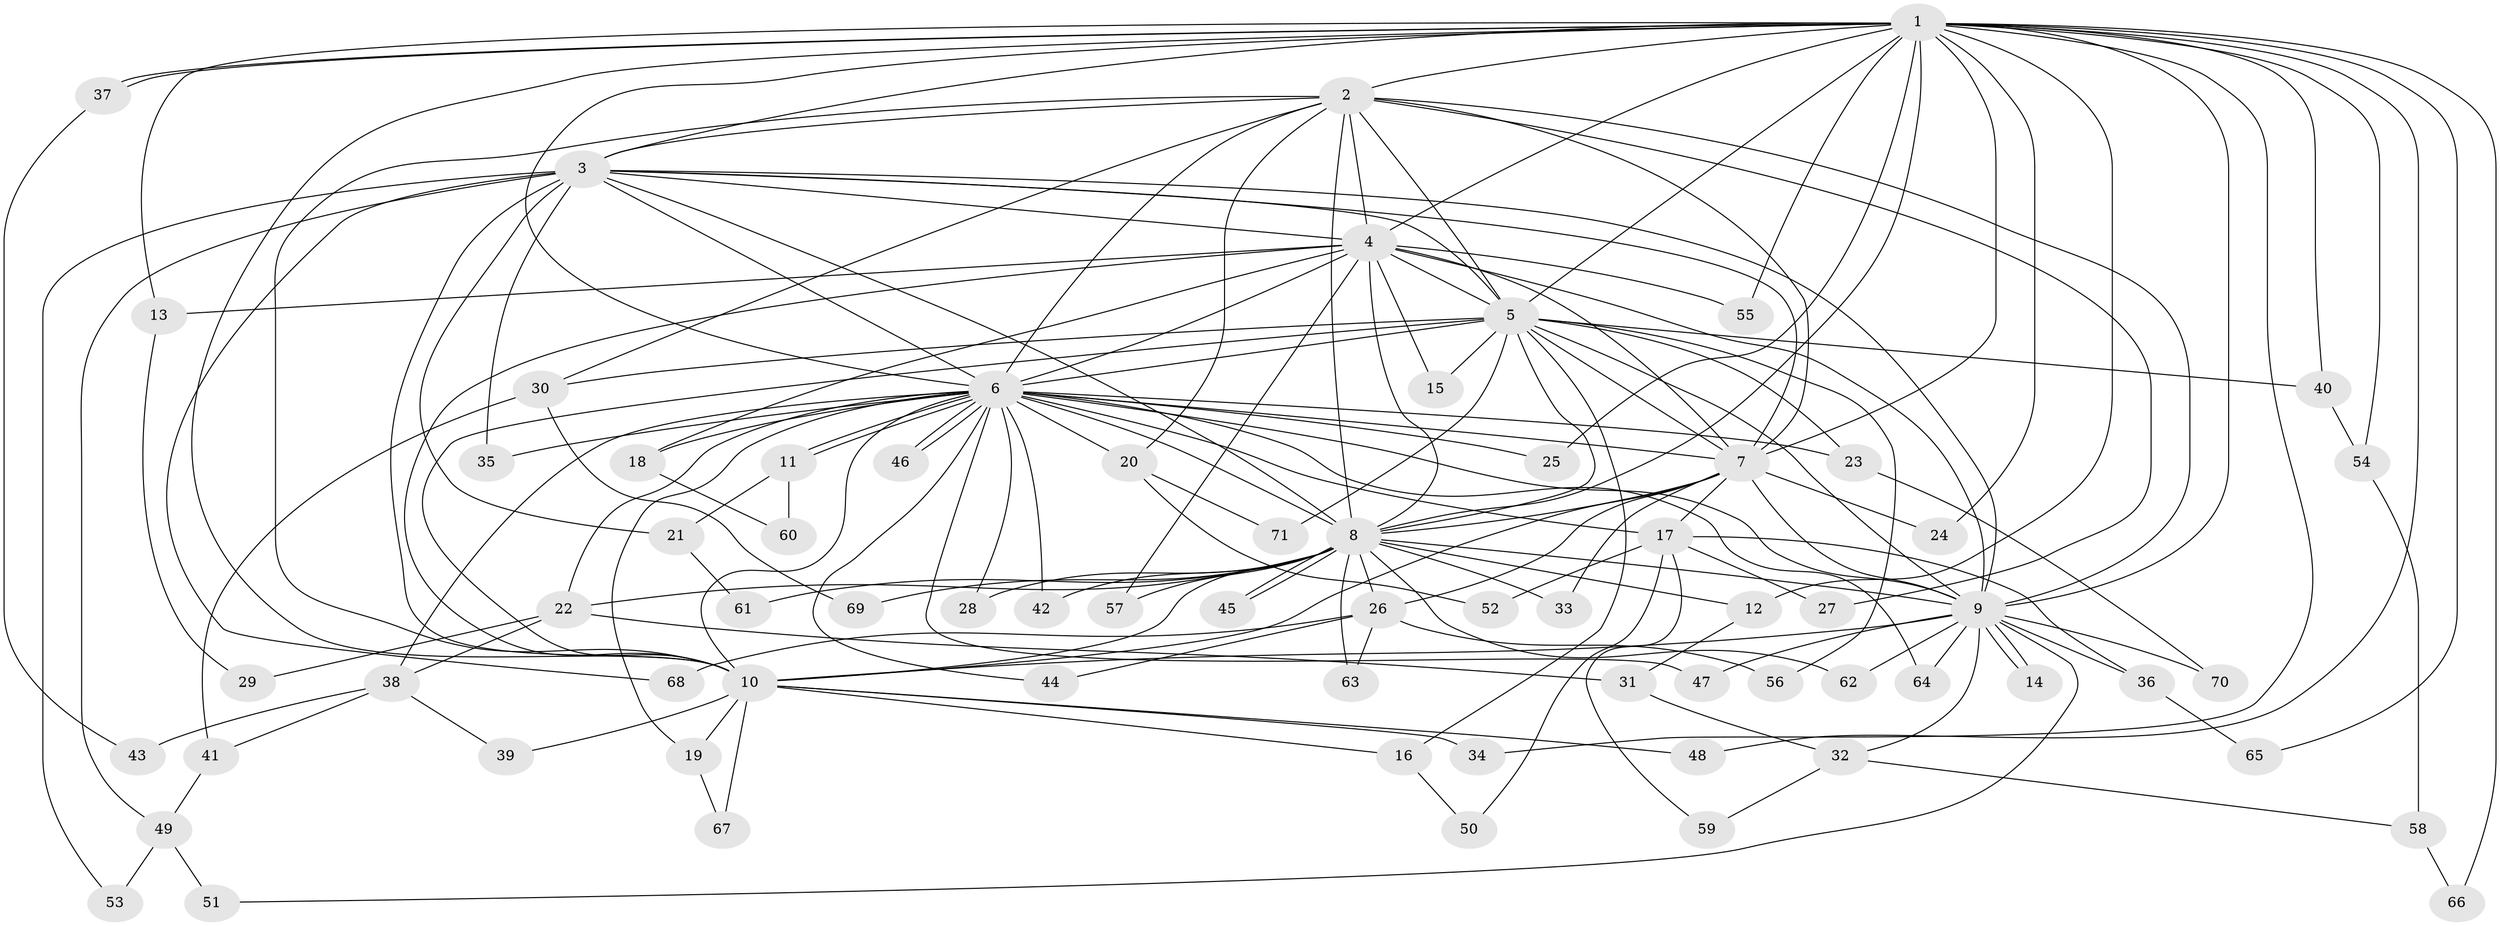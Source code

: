 // Generated by graph-tools (version 1.1) at 2025/44/03/09/25 04:44:41]
// undirected, 71 vertices, 167 edges
graph export_dot {
graph [start="1"]
  node [color=gray90,style=filled];
  1;
  2;
  3;
  4;
  5;
  6;
  7;
  8;
  9;
  10;
  11;
  12;
  13;
  14;
  15;
  16;
  17;
  18;
  19;
  20;
  21;
  22;
  23;
  24;
  25;
  26;
  27;
  28;
  29;
  30;
  31;
  32;
  33;
  34;
  35;
  36;
  37;
  38;
  39;
  40;
  41;
  42;
  43;
  44;
  45;
  46;
  47;
  48;
  49;
  50;
  51;
  52;
  53;
  54;
  55;
  56;
  57;
  58;
  59;
  60;
  61;
  62;
  63;
  64;
  65;
  66;
  67;
  68;
  69;
  70;
  71;
  1 -- 2;
  1 -- 3;
  1 -- 4;
  1 -- 5;
  1 -- 6;
  1 -- 7;
  1 -- 8;
  1 -- 9;
  1 -- 10;
  1 -- 12;
  1 -- 13;
  1 -- 24;
  1 -- 25;
  1 -- 34;
  1 -- 37;
  1 -- 37;
  1 -- 40;
  1 -- 48;
  1 -- 54;
  1 -- 55;
  1 -- 65;
  1 -- 66;
  2 -- 3;
  2 -- 4;
  2 -- 5;
  2 -- 6;
  2 -- 7;
  2 -- 8;
  2 -- 9;
  2 -- 10;
  2 -- 20;
  2 -- 27;
  2 -- 30;
  3 -- 4;
  3 -- 5;
  3 -- 6;
  3 -- 7;
  3 -- 8;
  3 -- 9;
  3 -- 10;
  3 -- 21;
  3 -- 35;
  3 -- 49;
  3 -- 53;
  3 -- 68;
  4 -- 5;
  4 -- 6;
  4 -- 7;
  4 -- 8;
  4 -- 9;
  4 -- 10;
  4 -- 13;
  4 -- 15;
  4 -- 18;
  4 -- 55;
  4 -- 57;
  5 -- 6;
  5 -- 7;
  5 -- 8;
  5 -- 9;
  5 -- 10;
  5 -- 15;
  5 -- 16;
  5 -- 23;
  5 -- 30;
  5 -- 40;
  5 -- 56;
  5 -- 71;
  6 -- 7;
  6 -- 8;
  6 -- 9;
  6 -- 10;
  6 -- 11;
  6 -- 11;
  6 -- 17;
  6 -- 18;
  6 -- 19;
  6 -- 20;
  6 -- 22;
  6 -- 23;
  6 -- 25;
  6 -- 28;
  6 -- 35;
  6 -- 38;
  6 -- 42;
  6 -- 44;
  6 -- 46;
  6 -- 46;
  6 -- 47;
  6 -- 64;
  7 -- 8;
  7 -- 9;
  7 -- 10;
  7 -- 17;
  7 -- 24;
  7 -- 26;
  7 -- 33;
  8 -- 9;
  8 -- 10;
  8 -- 12;
  8 -- 22;
  8 -- 26;
  8 -- 28;
  8 -- 33;
  8 -- 42;
  8 -- 45;
  8 -- 45;
  8 -- 57;
  8 -- 61;
  8 -- 62;
  8 -- 63;
  8 -- 69;
  9 -- 10;
  9 -- 14;
  9 -- 14;
  9 -- 32;
  9 -- 36;
  9 -- 47;
  9 -- 51;
  9 -- 62;
  9 -- 64;
  9 -- 70;
  10 -- 16;
  10 -- 19;
  10 -- 34;
  10 -- 39;
  10 -- 48;
  10 -- 67;
  11 -- 21;
  11 -- 60;
  12 -- 31;
  13 -- 29;
  16 -- 50;
  17 -- 27;
  17 -- 36;
  17 -- 50;
  17 -- 52;
  17 -- 59;
  18 -- 60;
  19 -- 67;
  20 -- 52;
  20 -- 71;
  21 -- 61;
  22 -- 29;
  22 -- 31;
  22 -- 38;
  23 -- 70;
  26 -- 44;
  26 -- 56;
  26 -- 63;
  26 -- 68;
  30 -- 41;
  30 -- 69;
  31 -- 32;
  32 -- 58;
  32 -- 59;
  36 -- 65;
  37 -- 43;
  38 -- 39;
  38 -- 41;
  38 -- 43;
  40 -- 54;
  41 -- 49;
  49 -- 51;
  49 -- 53;
  54 -- 58;
  58 -- 66;
}
